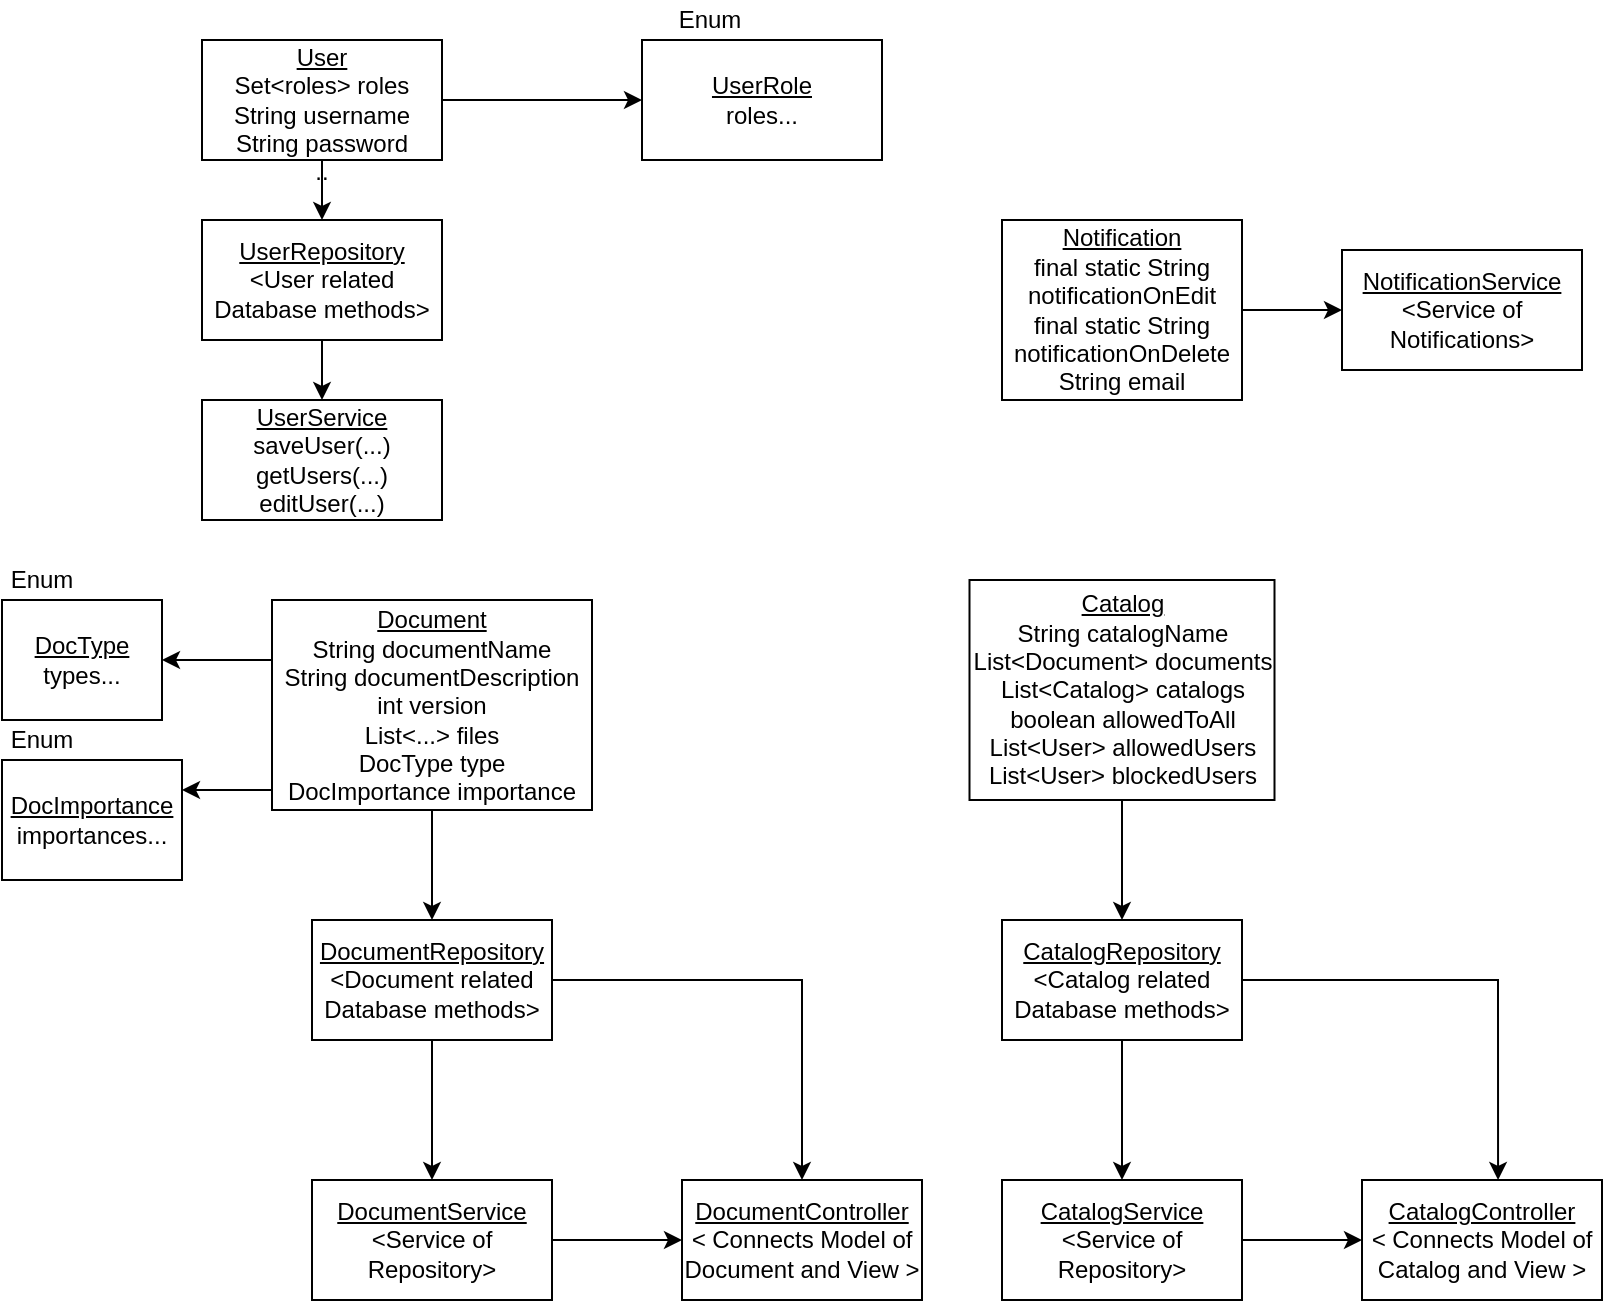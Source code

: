 <mxfile version="14.6.1" type="device"><diagram id="v-EqhvTPJ5Z3hgfQ9Fcf" name="Page-1"><mxGraphModel dx="546" dy="752" grid="1" gridSize="10" guides="1" tooltips="1" connect="1" arrows="1" fold="1" page="1" pageScale="1" pageWidth="827" pageHeight="1169" math="0" shadow="0"><root><mxCell id="0"/><mxCell id="1" parent="0"/><mxCell id="x9HGOwTHD3sy7-E3ha6Y-21" style="edgeStyle=orthogonalEdgeStyle;rounded=0;orthogonalLoop=1;jettySize=auto;html=1;exitX=0.5;exitY=1;exitDx=0;exitDy=0;entryX=0.5;entryY=0;entryDx=0;entryDy=0;" parent="1" source="x9HGOwTHD3sy7-E3ha6Y-2" target="1r2-7DsSHCuVJHNf8jOR-5" edge="1"><mxGeometry relative="1" as="geometry"/></mxCell><mxCell id="x9HGOwTHD3sy7-E3ha6Y-22" style="edgeStyle=orthogonalEdgeStyle;rounded=0;orthogonalLoop=1;jettySize=auto;html=1;exitX=1;exitY=0.5;exitDx=0;exitDy=0;entryX=0;entryY=0.5;entryDx=0;entryDy=0;" parent="1" source="x9HGOwTHD3sy7-E3ha6Y-2" target="x9HGOwTHD3sy7-E3ha6Y-3" edge="1"><mxGeometry relative="1" as="geometry"/></mxCell><mxCell id="x9HGOwTHD3sy7-E3ha6Y-2" value="&lt;u&gt;&lt;br&gt;User&lt;/u&gt;&lt;br&gt;Set&amp;lt;roles&amp;gt; roles&lt;br&gt;String username&lt;br&gt;String password&lt;br&gt;.." style="rounded=0;whiteSpace=wrap;html=1;" parent="1" vertex="1"><mxGeometry x="120" y="30" width="120" height="60" as="geometry"/></mxCell><mxCell id="x9HGOwTHD3sy7-E3ha6Y-3" value="&lt;u&gt;UserRole&lt;/u&gt;&lt;br&gt;roles..." style="rounded=0;whiteSpace=wrap;html=1;" parent="1" vertex="1"><mxGeometry x="340" y="30" width="120" height="60" as="geometry"/></mxCell><mxCell id="x9HGOwTHD3sy7-E3ha6Y-4" value="&lt;u&gt;UserService&lt;/u&gt;&lt;br&gt;saveUser(...)&lt;br&gt;getUsers(...)&lt;br&gt;editUser(...)" style="rounded=0;whiteSpace=wrap;html=1;" parent="1" vertex="1"><mxGeometry x="120" y="210" width="120" height="60" as="geometry"/></mxCell><mxCell id="x9HGOwTHD3sy7-E3ha6Y-13" style="edgeStyle=orthogonalEdgeStyle;rounded=0;orthogonalLoop=1;jettySize=auto;html=1;exitX=0.5;exitY=1;exitDx=0;exitDy=0;entryX=0.5;entryY=0;entryDx=0;entryDy=0;" parent="1" source="x9HGOwTHD3sy7-E3ha6Y-5" target="x9HGOwTHD3sy7-E3ha6Y-6" edge="1"><mxGeometry relative="1" as="geometry"/></mxCell><mxCell id="x9HGOwTHD3sy7-E3ha6Y-26" style="edgeStyle=orthogonalEdgeStyle;rounded=0;orthogonalLoop=1;jettySize=auto;html=1;exitX=0;exitY=0.25;exitDx=0;exitDy=0;entryX=1;entryY=0.5;entryDx=0;entryDy=0;" parent="1" source="x9HGOwTHD3sy7-E3ha6Y-5" target="x9HGOwTHD3sy7-E3ha6Y-23" edge="1"><mxGeometry relative="1" as="geometry"><Array as="points"><mxPoint x="160" y="340"/></Array></mxGeometry></mxCell><mxCell id="x9HGOwTHD3sy7-E3ha6Y-27" style="edgeStyle=orthogonalEdgeStyle;rounded=0;orthogonalLoop=1;jettySize=auto;html=1;exitX=0;exitY=0.75;exitDx=0;exitDy=0;entryX=1;entryY=0.25;entryDx=0;entryDy=0;" parent="1" source="x9HGOwTHD3sy7-E3ha6Y-5" target="x9HGOwTHD3sy7-E3ha6Y-24" edge="1"><mxGeometry relative="1" as="geometry"><Array as="points"><mxPoint x="160" y="405"/></Array></mxGeometry></mxCell><mxCell id="x9HGOwTHD3sy7-E3ha6Y-5" value="&lt;u&gt;Document&lt;/u&gt;&lt;br&gt;String documentName&lt;br&gt;String documentDescription&lt;br&gt;int version&lt;br&gt;List&amp;lt;...&amp;gt; files&lt;br&gt;DocType type&lt;br&gt;DocImportance importance" style="rounded=0;whiteSpace=wrap;html=1;" parent="1" vertex="1"><mxGeometry x="155" y="310" width="160" height="105" as="geometry"/></mxCell><mxCell id="x9HGOwTHD3sy7-E3ha6Y-18" style="edgeStyle=orthogonalEdgeStyle;rounded=0;orthogonalLoop=1;jettySize=auto;html=1;exitX=1;exitY=0.5;exitDx=0;exitDy=0;entryX=0.5;entryY=0;entryDx=0;entryDy=0;" parent="1" source="x9HGOwTHD3sy7-E3ha6Y-6" target="x9HGOwTHD3sy7-E3ha6Y-8" edge="1"><mxGeometry relative="1" as="geometry"/></mxCell><mxCell id="x9HGOwTHD3sy7-E3ha6Y-19" style="edgeStyle=orthogonalEdgeStyle;rounded=0;orthogonalLoop=1;jettySize=auto;html=1;exitX=0.5;exitY=1;exitDx=0;exitDy=0;" parent="1" source="x9HGOwTHD3sy7-E3ha6Y-6" target="x9HGOwTHD3sy7-E3ha6Y-7" edge="1"><mxGeometry relative="1" as="geometry"/></mxCell><mxCell id="x9HGOwTHD3sy7-E3ha6Y-6" value="&lt;u&gt;DocumentRepository&lt;/u&gt;&lt;br&gt;&amp;lt;Document related Database methods&amp;gt;" style="rounded=0;whiteSpace=wrap;html=1;" parent="1" vertex="1"><mxGeometry x="175" y="470" width="120" height="60" as="geometry"/></mxCell><mxCell id="x9HGOwTHD3sy7-E3ha6Y-20" style="edgeStyle=orthogonalEdgeStyle;rounded=0;orthogonalLoop=1;jettySize=auto;html=1;exitX=1;exitY=0.5;exitDx=0;exitDy=0;entryX=0;entryY=0.5;entryDx=0;entryDy=0;" parent="1" source="x9HGOwTHD3sy7-E3ha6Y-7" target="x9HGOwTHD3sy7-E3ha6Y-8" edge="1"><mxGeometry relative="1" as="geometry"/></mxCell><mxCell id="x9HGOwTHD3sy7-E3ha6Y-7" value="&lt;u&gt;DocumentService&lt;/u&gt;&lt;br&gt;&amp;lt;Service of Repository&amp;gt;" style="rounded=0;whiteSpace=wrap;html=1;" parent="1" vertex="1"><mxGeometry x="175" y="600" width="120" height="60" as="geometry"/></mxCell><mxCell id="x9HGOwTHD3sy7-E3ha6Y-8" value="&lt;u&gt;DocumentController&lt;/u&gt;&lt;br&gt;&lt;i&gt;&amp;lt; &lt;/i&gt;Connects Model of Document and View &amp;gt;" style="rounded=0;whiteSpace=wrap;html=1;" parent="1" vertex="1"><mxGeometry x="360" y="600" width="120" height="60" as="geometry"/></mxCell><mxCell id="x9HGOwTHD3sy7-E3ha6Y-15" style="edgeStyle=orthogonalEdgeStyle;rounded=0;orthogonalLoop=1;jettySize=auto;html=1;exitX=0.5;exitY=1;exitDx=0;exitDy=0;entryX=0.5;entryY=0;entryDx=0;entryDy=0;" parent="1" source="x9HGOwTHD3sy7-E3ha6Y-9" target="x9HGOwTHD3sy7-E3ha6Y-10" edge="1"><mxGeometry relative="1" as="geometry"/></mxCell><mxCell id="x9HGOwTHD3sy7-E3ha6Y-9" value="&lt;u&gt;Catalog&lt;/u&gt;&lt;br&gt;String catalogName&lt;br&gt;List&amp;lt;Document&amp;gt; documents&lt;br&gt;List&amp;lt;Catalog&amp;gt; catalogs&lt;br&gt;boolean allowedToAll&lt;br&gt;List&amp;lt;User&amp;gt; allowedUsers&lt;br&gt;List&amp;lt;User&amp;gt; blockedUsers" style="rounded=0;whiteSpace=wrap;html=1;" parent="1" vertex="1"><mxGeometry x="503.75" y="300" width="152.5" height="110" as="geometry"/></mxCell><mxCell id="x9HGOwTHD3sy7-E3ha6Y-16" style="edgeStyle=orthogonalEdgeStyle;rounded=0;orthogonalLoop=1;jettySize=auto;html=1;exitX=0.5;exitY=1;exitDx=0;exitDy=0;" parent="1" source="x9HGOwTHD3sy7-E3ha6Y-10" target="x9HGOwTHD3sy7-E3ha6Y-11" edge="1"><mxGeometry relative="1" as="geometry"/></mxCell><mxCell id="x9HGOwTHD3sy7-E3ha6Y-17" style="edgeStyle=orthogonalEdgeStyle;rounded=0;orthogonalLoop=1;jettySize=auto;html=1;exitX=1;exitY=0.5;exitDx=0;exitDy=0;entryX=0.567;entryY=0;entryDx=0;entryDy=0;entryPerimeter=0;" parent="1" source="x9HGOwTHD3sy7-E3ha6Y-10" target="x9HGOwTHD3sy7-E3ha6Y-12" edge="1"><mxGeometry relative="1" as="geometry"/></mxCell><mxCell id="x9HGOwTHD3sy7-E3ha6Y-10" value="&lt;u&gt;CatalogRepository&lt;/u&gt;&lt;br&gt;&amp;lt;Catalog related Database methods&amp;gt;" style="rounded=0;whiteSpace=wrap;html=1;" parent="1" vertex="1"><mxGeometry x="520" y="470" width="120" height="60" as="geometry"/></mxCell><mxCell id="1r2-7DsSHCuVJHNf8jOR-4" style="edgeStyle=orthogonalEdgeStyle;rounded=0;orthogonalLoop=1;jettySize=auto;html=1;exitX=1;exitY=0.5;exitDx=0;exitDy=0;entryX=0;entryY=0.5;entryDx=0;entryDy=0;" edge="1" parent="1" source="x9HGOwTHD3sy7-E3ha6Y-11" target="x9HGOwTHD3sy7-E3ha6Y-12"><mxGeometry relative="1" as="geometry"/></mxCell><mxCell id="x9HGOwTHD3sy7-E3ha6Y-11" value="&lt;u&gt;CatalogService&lt;/u&gt;&lt;br&gt;&amp;lt;Service of Repository&amp;gt;" style="rounded=0;whiteSpace=wrap;html=1;" parent="1" vertex="1"><mxGeometry x="520" y="600" width="120" height="60" as="geometry"/></mxCell><mxCell id="x9HGOwTHD3sy7-E3ha6Y-12" value="&lt;u&gt;CatalogController&lt;/u&gt;&lt;br&gt;&lt;i&gt;&amp;lt;&amp;nbsp;&lt;/i&gt;&lt;span&gt;Connects Model of Catalog and View &amp;gt;&lt;/span&gt;" style="rounded=0;whiteSpace=wrap;html=1;" parent="1" vertex="1"><mxGeometry x="700" y="600" width="120" height="60" as="geometry"/></mxCell><mxCell id="x9HGOwTHD3sy7-E3ha6Y-23" value="&lt;u&gt;DocType&lt;/u&gt;&lt;br&gt;types..." style="rounded=0;whiteSpace=wrap;html=1;" parent="1" vertex="1"><mxGeometry x="20" y="310" width="80" height="60" as="geometry"/></mxCell><mxCell id="x9HGOwTHD3sy7-E3ha6Y-24" value="&lt;u&gt;DocImportance&lt;/u&gt;&lt;br&gt;importances..." style="rounded=0;whiteSpace=wrap;html=1;" parent="1" vertex="1"><mxGeometry x="20" y="390" width="90" height="60" as="geometry"/></mxCell><mxCell id="x9HGOwTHD3sy7-E3ha6Y-28" value="Enum" style="text;html=1;strokeColor=none;fillColor=none;align=center;verticalAlign=middle;whiteSpace=wrap;rounded=0;" parent="1" vertex="1"><mxGeometry x="20" y="290" width="40" height="20" as="geometry"/></mxCell><mxCell id="x9HGOwTHD3sy7-E3ha6Y-29" value="Enum" style="text;html=1;strokeColor=none;fillColor=none;align=center;verticalAlign=middle;whiteSpace=wrap;rounded=0;" parent="1" vertex="1"><mxGeometry x="20" y="370" width="40" height="20" as="geometry"/></mxCell><mxCell id="x9HGOwTHD3sy7-E3ha6Y-30" value="Enum" style="text;html=1;strokeColor=none;fillColor=none;align=center;verticalAlign=middle;whiteSpace=wrap;rounded=0;" parent="1" vertex="1"><mxGeometry x="354" y="10" width="40" height="20" as="geometry"/></mxCell><mxCell id="1r2-7DsSHCuVJHNf8jOR-3" style="edgeStyle=orthogonalEdgeStyle;rounded=0;orthogonalLoop=1;jettySize=auto;html=1;exitX=1;exitY=0.5;exitDx=0;exitDy=0;" edge="1" parent="1" source="1r2-7DsSHCuVJHNf8jOR-1" target="1r2-7DsSHCuVJHNf8jOR-2"><mxGeometry relative="1" as="geometry"/></mxCell><mxCell id="1r2-7DsSHCuVJHNf8jOR-1" value="&lt;u&gt;Notification&lt;/u&gt;&lt;br&gt;final static String notificationOnEdit&lt;br&gt;final static String notificationOnDelete&lt;br&gt;String email" style="rounded=0;whiteSpace=wrap;html=1;" vertex="1" parent="1"><mxGeometry x="520" y="120" width="120" height="90" as="geometry"/></mxCell><mxCell id="1r2-7DsSHCuVJHNf8jOR-2" value="&lt;u&gt;NotificationService&lt;/u&gt;&lt;br&gt;&amp;lt;Service of Notifications&amp;gt;" style="rounded=0;whiteSpace=wrap;html=1;" vertex="1" parent="1"><mxGeometry x="690" y="135" width="120" height="60" as="geometry"/></mxCell><mxCell id="1r2-7DsSHCuVJHNf8jOR-6" style="edgeStyle=orthogonalEdgeStyle;rounded=0;orthogonalLoop=1;jettySize=auto;html=1;entryX=0.5;entryY=0;entryDx=0;entryDy=0;" edge="1" parent="1" source="1r2-7DsSHCuVJHNf8jOR-5" target="x9HGOwTHD3sy7-E3ha6Y-4"><mxGeometry relative="1" as="geometry"/></mxCell><mxCell id="1r2-7DsSHCuVJHNf8jOR-5" value="&lt;u&gt;UserRepository&lt;/u&gt;&lt;br&gt;&amp;lt;User related Database methods&amp;gt;" style="rounded=0;whiteSpace=wrap;html=1;" vertex="1" parent="1"><mxGeometry x="120" y="120" width="120" height="60" as="geometry"/></mxCell></root></mxGraphModel></diagram></mxfile>